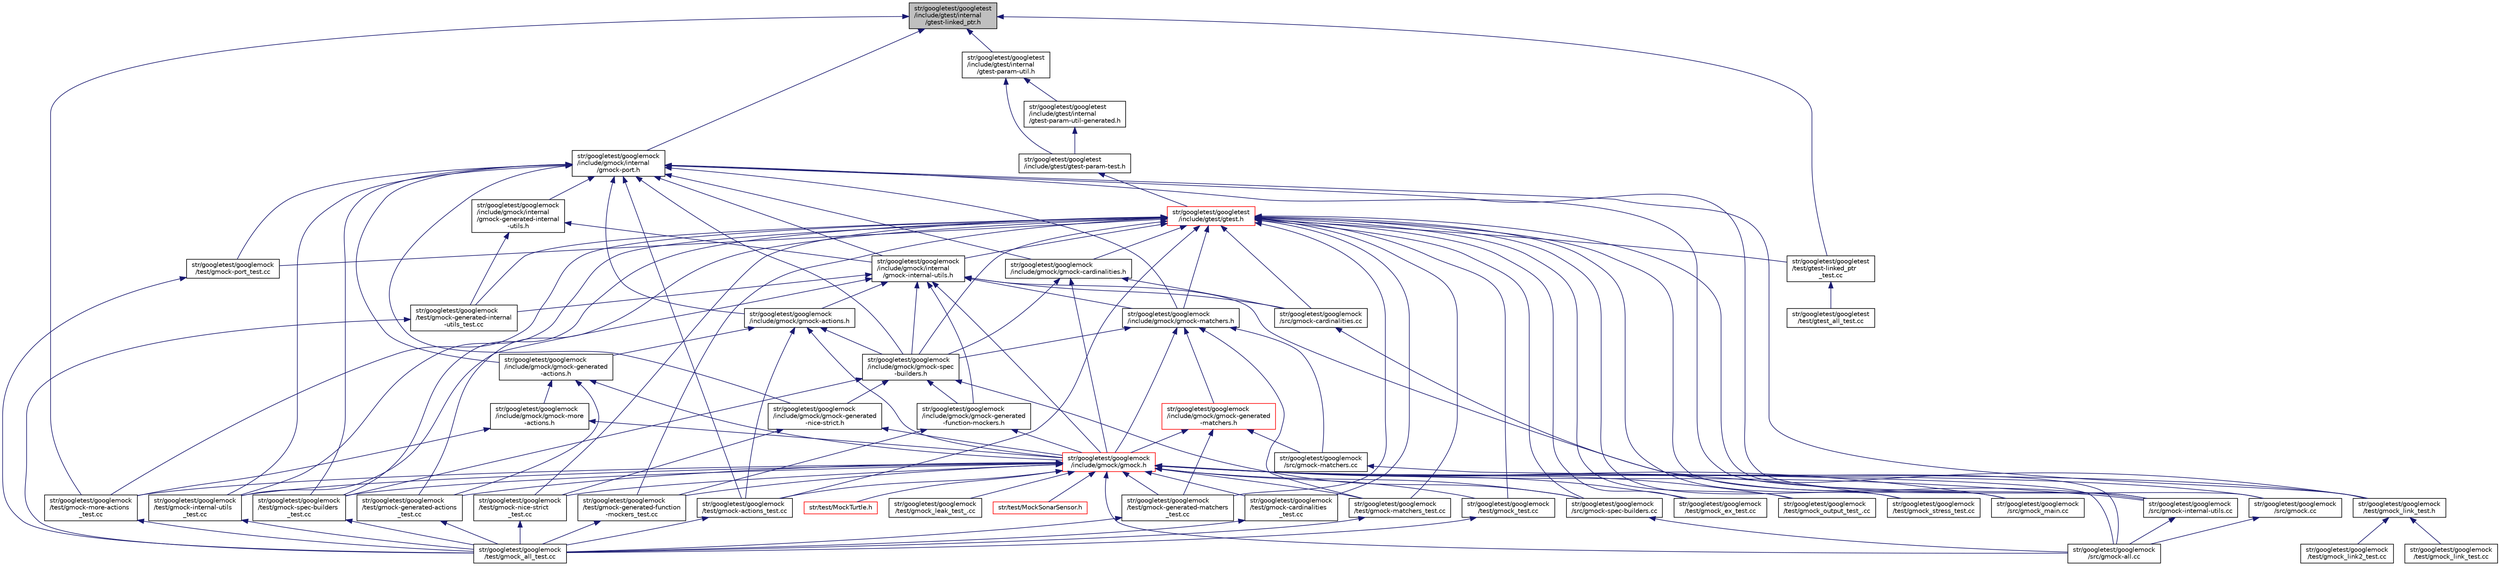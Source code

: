 digraph "str/googletest/googletest/include/gtest/internal/gtest-linked_ptr.h"
{
  edge [fontname="Helvetica",fontsize="10",labelfontname="Helvetica",labelfontsize="10"];
  node [fontname="Helvetica",fontsize="10",shape=record];
  Node23 [label="str/googletest/googletest\l/include/gtest/internal\l/gtest-linked_ptr.h",height=0.2,width=0.4,color="black", fillcolor="grey75", style="filled", fontcolor="black"];
  Node23 -> Node24 [dir="back",color="midnightblue",fontsize="10",style="solid",fontname="Helvetica"];
  Node24 [label="str/googletest/googlemock\l/include/gmock/internal\l/gmock-port.h",height=0.2,width=0.4,color="black", fillcolor="white", style="filled",URL="$d9/d59/gmock-port_8h.html"];
  Node24 -> Node25 [dir="back",color="midnightblue",fontsize="10",style="solid",fontname="Helvetica"];
  Node25 [label="str/googletest/googlemock\l/include/gmock/gmock-actions.h",height=0.2,width=0.4,color="black", fillcolor="white", style="filled",URL="$da/d9e/gmock-actions_8h.html"];
  Node25 -> Node26 [dir="back",color="midnightblue",fontsize="10",style="solid",fontname="Helvetica"];
  Node26 [label="str/googletest/googlemock\l/include/gmock/gmock-generated\l-actions.h",height=0.2,width=0.4,color="black", fillcolor="white", style="filled",URL="$dd/d5a/gmock-generated-actions_8h.html"];
  Node26 -> Node27 [dir="back",color="midnightblue",fontsize="10",style="solid",fontname="Helvetica"];
  Node27 [label="str/googletest/googlemock\l/include/gmock/gmock-more\l-actions.h",height=0.2,width=0.4,color="black", fillcolor="white", style="filled",URL="$d1/d58/gmock-more-actions_8h.html"];
  Node27 -> Node28 [dir="back",color="midnightblue",fontsize="10",style="solid",fontname="Helvetica"];
  Node28 [label="str/googletest/googlemock\l/include/gmock/gmock.h",height=0.2,width=0.4,color="red", fillcolor="white", style="filled",URL="$de/d13/gmock_8h.html"];
  Node28 -> Node29 [dir="back",color="midnightblue",fontsize="10",style="solid",fontname="Helvetica"];
  Node29 [label="str/googletest/googlemock\l/src/gmock-all.cc",height=0.2,width=0.4,color="black", fillcolor="white", style="filled",URL="$d5/d34/gmock-all_8cc.html"];
  Node28 -> Node30 [dir="back",color="midnightblue",fontsize="10",style="solid",fontname="Helvetica"];
  Node30 [label="str/googletest/googlemock\l/src/gmock-internal-utils.cc",height=0.2,width=0.4,color="black", fillcolor="white", style="filled",URL="$db/d0e/gmock-internal-utils_8cc.html"];
  Node30 -> Node29 [dir="back",color="midnightblue",fontsize="10",style="solid",fontname="Helvetica"];
  Node28 -> Node31 [dir="back",color="midnightblue",fontsize="10",style="solid",fontname="Helvetica"];
  Node31 [label="str/googletest/googlemock\l/src/gmock-spec-builders.cc",height=0.2,width=0.4,color="black", fillcolor="white", style="filled",URL="$d8/d4d/gmock-spec-builders_8cc.html"];
  Node31 -> Node29 [dir="back",color="midnightblue",fontsize="10",style="solid",fontname="Helvetica"];
  Node28 -> Node32 [dir="back",color="midnightblue",fontsize="10",style="solid",fontname="Helvetica"];
  Node32 [label="str/googletest/googlemock\l/src/gmock.cc",height=0.2,width=0.4,color="black", fillcolor="white", style="filled",URL="$d9/d00/gmock_8cc.html"];
  Node32 -> Node29 [dir="back",color="midnightblue",fontsize="10",style="solid",fontname="Helvetica"];
  Node28 -> Node33 [dir="back",color="midnightblue",fontsize="10",style="solid",fontname="Helvetica"];
  Node33 [label="str/googletest/googlemock\l/src/gmock_main.cc",height=0.2,width=0.4,color="black", fillcolor="white", style="filled",URL="$dd/d93/gmock__main_8cc.html"];
  Node28 -> Node34 [dir="back",color="midnightblue",fontsize="10",style="solid",fontname="Helvetica"];
  Node34 [label="str/googletest/googlemock\l/test/gmock-actions_test.cc",height=0.2,width=0.4,color="black", fillcolor="white", style="filled",URL="$d0/d81/gmock-actions__test_8cc.html"];
  Node34 -> Node35 [dir="back",color="midnightblue",fontsize="10",style="solid",fontname="Helvetica"];
  Node35 [label="str/googletest/googlemock\l/test/gmock_all_test.cc",height=0.2,width=0.4,color="black", fillcolor="white", style="filled",URL="$d6/d40/gmock__all__test_8cc.html"];
  Node28 -> Node36 [dir="back",color="midnightblue",fontsize="10",style="solid",fontname="Helvetica"];
  Node36 [label="str/googletest/googlemock\l/test/gmock-cardinalities\l_test.cc",height=0.2,width=0.4,color="black", fillcolor="white", style="filled",URL="$d9/d45/gmock-cardinalities__test_8cc.html"];
  Node36 -> Node35 [dir="back",color="midnightblue",fontsize="10",style="solid",fontname="Helvetica"];
  Node28 -> Node37 [dir="back",color="midnightblue",fontsize="10",style="solid",fontname="Helvetica"];
  Node37 [label="str/googletest/googlemock\l/test/gmock-generated-actions\l_test.cc",height=0.2,width=0.4,color="black", fillcolor="white", style="filled",URL="$d1/d2e/gmock-generated-actions__test_8cc.html"];
  Node37 -> Node35 [dir="back",color="midnightblue",fontsize="10",style="solid",fontname="Helvetica"];
  Node28 -> Node38 [dir="back",color="midnightblue",fontsize="10",style="solid",fontname="Helvetica"];
  Node38 [label="str/googletest/googlemock\l/test/gmock-generated-function\l-mockers_test.cc",height=0.2,width=0.4,color="black", fillcolor="white", style="filled",URL="$d3/dcf/gmock-generated-function-mockers__test_8cc.html"];
  Node38 -> Node35 [dir="back",color="midnightblue",fontsize="10",style="solid",fontname="Helvetica"];
  Node28 -> Node39 [dir="back",color="midnightblue",fontsize="10",style="solid",fontname="Helvetica"];
  Node39 [label="str/googletest/googlemock\l/test/gmock-generated-matchers\l_test.cc",height=0.2,width=0.4,color="black", fillcolor="white", style="filled",URL="$d1/d5b/gmock-generated-matchers__test_8cc.html"];
  Node39 -> Node35 [dir="back",color="midnightblue",fontsize="10",style="solid",fontname="Helvetica"];
  Node28 -> Node40 [dir="back",color="midnightblue",fontsize="10",style="solid",fontname="Helvetica"];
  Node40 [label="str/googletest/googlemock\l/test/gmock-internal-utils\l_test.cc",height=0.2,width=0.4,color="black", fillcolor="white", style="filled",URL="$d2/d16/gmock-internal-utils__test_8cc.html"];
  Node40 -> Node35 [dir="back",color="midnightblue",fontsize="10",style="solid",fontname="Helvetica"];
  Node28 -> Node41 [dir="back",color="midnightblue",fontsize="10",style="solid",fontname="Helvetica"];
  Node41 [label="str/googletest/googlemock\l/test/gmock-matchers_test.cc",height=0.2,width=0.4,color="black", fillcolor="white", style="filled",URL="$d6/d74/gmock-matchers__test_8cc.html"];
  Node41 -> Node35 [dir="back",color="midnightblue",fontsize="10",style="solid",fontname="Helvetica"];
  Node28 -> Node42 [dir="back",color="midnightblue",fontsize="10",style="solid",fontname="Helvetica"];
  Node42 [label="str/googletest/googlemock\l/test/gmock-more-actions\l_test.cc",height=0.2,width=0.4,color="black", fillcolor="white", style="filled",URL="$d6/df4/gmock-more-actions__test_8cc.html"];
  Node42 -> Node35 [dir="back",color="midnightblue",fontsize="10",style="solid",fontname="Helvetica"];
  Node28 -> Node43 [dir="back",color="midnightblue",fontsize="10",style="solid",fontname="Helvetica"];
  Node43 [label="str/googletest/googlemock\l/test/gmock-nice-strict\l_test.cc",height=0.2,width=0.4,color="black", fillcolor="white", style="filled",URL="$d4/d2e/gmock-nice-strict__test_8cc.html"];
  Node43 -> Node35 [dir="back",color="midnightblue",fontsize="10",style="solid",fontname="Helvetica"];
  Node28 -> Node44 [dir="back",color="midnightblue",fontsize="10",style="solid",fontname="Helvetica"];
  Node44 [label="str/googletest/googlemock\l/test/gmock-spec-builders\l_test.cc",height=0.2,width=0.4,color="black", fillcolor="white", style="filled",URL="$d4/d79/gmock-spec-builders__test_8cc.html"];
  Node44 -> Node35 [dir="back",color="midnightblue",fontsize="10",style="solid",fontname="Helvetica"];
  Node28 -> Node45 [dir="back",color="midnightblue",fontsize="10",style="solid",fontname="Helvetica"];
  Node45 [label="str/googletest/googlemock\l/test/gmock_ex_test.cc",height=0.2,width=0.4,color="black", fillcolor="white", style="filled",URL="$d4/d18/gmock__ex__test_8cc.html"];
  Node28 -> Node46 [dir="back",color="midnightblue",fontsize="10",style="solid",fontname="Helvetica"];
  Node46 [label="str/googletest/googlemock\l/test/gmock_leak_test_.cc",height=0.2,width=0.4,color="black", fillcolor="white", style="filled",URL="$d6/de5/gmock__leak__test___8cc.html"];
  Node28 -> Node47 [dir="back",color="midnightblue",fontsize="10",style="solid",fontname="Helvetica"];
  Node47 [label="str/googletest/googlemock\l/test/gmock_link_test.h",height=0.2,width=0.4,color="black", fillcolor="white", style="filled",URL="$d8/dce/gmock__link__test_8h.html"];
  Node47 -> Node48 [dir="back",color="midnightblue",fontsize="10",style="solid",fontname="Helvetica"];
  Node48 [label="str/googletest/googlemock\l/test/gmock_link2_test.cc",height=0.2,width=0.4,color="black", fillcolor="white", style="filled",URL="$d9/d3a/gmock__link2__test_8cc.html"];
  Node47 -> Node49 [dir="back",color="midnightblue",fontsize="10",style="solid",fontname="Helvetica"];
  Node49 [label="str/googletest/googlemock\l/test/gmock_link_test.cc",height=0.2,width=0.4,color="black", fillcolor="white", style="filled",URL="$d3/d4d/gmock__link__test_8cc.html"];
  Node28 -> Node50 [dir="back",color="midnightblue",fontsize="10",style="solid",fontname="Helvetica"];
  Node50 [label="str/googletest/googlemock\l/test/gmock_output_test_.cc",height=0.2,width=0.4,color="black", fillcolor="white", style="filled",URL="$db/d29/gmock__output__test___8cc.html"];
  Node28 -> Node51 [dir="back",color="midnightblue",fontsize="10",style="solid",fontname="Helvetica"];
  Node51 [label="str/googletest/googlemock\l/test/gmock_stress_test.cc",height=0.2,width=0.4,color="black", fillcolor="white", style="filled",URL="$da/d1d/gmock__stress__test_8cc.html"];
  Node28 -> Node52 [dir="back",color="midnightblue",fontsize="10",style="solid",fontname="Helvetica"];
  Node52 [label="str/googletest/googlemock\l/test/gmock_test.cc",height=0.2,width=0.4,color="black", fillcolor="white", style="filled",URL="$d0/d02/gmock__test_8cc.html"];
  Node52 -> Node35 [dir="back",color="midnightblue",fontsize="10",style="solid",fontname="Helvetica"];
  Node28 -> Node53 [dir="back",color="midnightblue",fontsize="10",style="solid",fontname="Helvetica"];
  Node53 [label="str/test/MockSonarSensor.h",height=0.2,width=0.4,color="red", fillcolor="white", style="filled",URL="$d5/dcd/_mock_sonar_sensor_8h.html"];
  Node28 -> Node55 [dir="back",color="midnightblue",fontsize="10",style="solid",fontname="Helvetica"];
  Node55 [label="str/test/MockTurtle.h",height=0.2,width=0.4,color="red", fillcolor="white", style="filled",URL="$d0/d23/_mock_turtle_8h.html"];
  Node27 -> Node42 [dir="back",color="midnightblue",fontsize="10",style="solid",fontname="Helvetica"];
  Node26 -> Node28 [dir="back",color="midnightblue",fontsize="10",style="solid",fontname="Helvetica"];
  Node26 -> Node37 [dir="back",color="midnightblue",fontsize="10",style="solid",fontname="Helvetica"];
  Node25 -> Node57 [dir="back",color="midnightblue",fontsize="10",style="solid",fontname="Helvetica"];
  Node57 [label="str/googletest/googlemock\l/include/gmock/gmock-spec\l-builders.h",height=0.2,width=0.4,color="black", fillcolor="white", style="filled",URL="$de/d98/gmock-spec-builders_8h.html"];
  Node57 -> Node58 [dir="back",color="midnightblue",fontsize="10",style="solid",fontname="Helvetica"];
  Node58 [label="str/googletest/googlemock\l/include/gmock/gmock-generated\l-function-mockers.h",height=0.2,width=0.4,color="black", fillcolor="white", style="filled",URL="$da/d4c/gmock-generated-function-mockers_8h.html"];
  Node58 -> Node28 [dir="back",color="midnightblue",fontsize="10",style="solid",fontname="Helvetica"];
  Node58 -> Node38 [dir="back",color="midnightblue",fontsize="10",style="solid",fontname="Helvetica"];
  Node57 -> Node59 [dir="back",color="midnightblue",fontsize="10",style="solid",fontname="Helvetica"];
  Node59 [label="str/googletest/googlemock\l/include/gmock/gmock-generated\l-nice-strict.h",height=0.2,width=0.4,color="black", fillcolor="white", style="filled",URL="$db/da6/gmock-generated-nice-strict_8h.html"];
  Node59 -> Node28 [dir="back",color="midnightblue",fontsize="10",style="solid",fontname="Helvetica"];
  Node59 -> Node43 [dir="back",color="midnightblue",fontsize="10",style="solid",fontname="Helvetica"];
  Node57 -> Node31 [dir="back",color="midnightblue",fontsize="10",style="solid",fontname="Helvetica"];
  Node57 -> Node44 [dir="back",color="midnightblue",fontsize="10",style="solid",fontname="Helvetica"];
  Node25 -> Node28 [dir="back",color="midnightblue",fontsize="10",style="solid",fontname="Helvetica"];
  Node25 -> Node34 [dir="back",color="midnightblue",fontsize="10",style="solid",fontname="Helvetica"];
  Node24 -> Node60 [dir="back",color="midnightblue",fontsize="10",style="solid",fontname="Helvetica"];
  Node60 [label="str/googletest/googlemock\l/include/gmock/gmock-cardinalities.h",height=0.2,width=0.4,color="black", fillcolor="white", style="filled",URL="$d9/dab/gmock-cardinalities_8h.html"];
  Node60 -> Node57 [dir="back",color="midnightblue",fontsize="10",style="solid",fontname="Helvetica"];
  Node60 -> Node28 [dir="back",color="midnightblue",fontsize="10",style="solid",fontname="Helvetica"];
  Node60 -> Node61 [dir="back",color="midnightblue",fontsize="10",style="solid",fontname="Helvetica"];
  Node61 [label="str/googletest/googlemock\l/src/gmock-cardinalities.cc",height=0.2,width=0.4,color="black", fillcolor="white", style="filled",URL="$d8/d4c/gmock-cardinalities_8cc.html"];
  Node61 -> Node29 [dir="back",color="midnightblue",fontsize="10",style="solid",fontname="Helvetica"];
  Node24 -> Node26 [dir="back",color="midnightblue",fontsize="10",style="solid",fontname="Helvetica"];
  Node24 -> Node59 [dir="back",color="midnightblue",fontsize="10",style="solid",fontname="Helvetica"];
  Node24 -> Node62 [dir="back",color="midnightblue",fontsize="10",style="solid",fontname="Helvetica"];
  Node62 [label="str/googletest/googlemock\l/include/gmock/gmock-matchers.h",height=0.2,width=0.4,color="black", fillcolor="white", style="filled",URL="$dc/db1/gmock-matchers_8h.html"];
  Node62 -> Node63 [dir="back",color="midnightblue",fontsize="10",style="solid",fontname="Helvetica"];
  Node63 [label="str/googletest/googlemock\l/include/gmock/gmock-generated\l-matchers.h",height=0.2,width=0.4,color="red", fillcolor="white", style="filled",URL="$d7/d02/gmock-generated-matchers_8h.html"];
  Node63 -> Node28 [dir="back",color="midnightblue",fontsize="10",style="solid",fontname="Helvetica"];
  Node63 -> Node65 [dir="back",color="midnightblue",fontsize="10",style="solid",fontname="Helvetica"];
  Node65 [label="str/googletest/googlemock\l/src/gmock-matchers.cc",height=0.2,width=0.4,color="black", fillcolor="white", style="filled",URL="$d5/d5d/gmock-matchers_8cc.html"];
  Node65 -> Node29 [dir="back",color="midnightblue",fontsize="10",style="solid",fontname="Helvetica"];
  Node63 -> Node39 [dir="back",color="midnightblue",fontsize="10",style="solid",fontname="Helvetica"];
  Node62 -> Node57 [dir="back",color="midnightblue",fontsize="10",style="solid",fontname="Helvetica"];
  Node62 -> Node28 [dir="back",color="midnightblue",fontsize="10",style="solid",fontname="Helvetica"];
  Node62 -> Node65 [dir="back",color="midnightblue",fontsize="10",style="solid",fontname="Helvetica"];
  Node62 -> Node41 [dir="back",color="midnightblue",fontsize="10",style="solid",fontname="Helvetica"];
  Node24 -> Node57 [dir="back",color="midnightblue",fontsize="10",style="solid",fontname="Helvetica"];
  Node24 -> Node66 [dir="back",color="midnightblue",fontsize="10",style="solid",fontname="Helvetica"];
  Node66 [label="str/googletest/googlemock\l/include/gmock/internal\l/gmock-generated-internal\l-utils.h",height=0.2,width=0.4,color="black", fillcolor="white", style="filled",URL="$db/d06/gmock-generated-internal-utils_8h.html"];
  Node66 -> Node67 [dir="back",color="midnightblue",fontsize="10",style="solid",fontname="Helvetica"];
  Node67 [label="str/googletest/googlemock\l/include/gmock/internal\l/gmock-internal-utils.h",height=0.2,width=0.4,color="black", fillcolor="white", style="filled",URL="$dc/dea/gmock-internal-utils_8h.html"];
  Node67 -> Node25 [dir="back",color="midnightblue",fontsize="10",style="solid",fontname="Helvetica"];
  Node67 -> Node58 [dir="back",color="midnightblue",fontsize="10",style="solid",fontname="Helvetica"];
  Node67 -> Node62 [dir="back",color="midnightblue",fontsize="10",style="solid",fontname="Helvetica"];
  Node67 -> Node57 [dir="back",color="midnightblue",fontsize="10",style="solid",fontname="Helvetica"];
  Node67 -> Node28 [dir="back",color="midnightblue",fontsize="10",style="solid",fontname="Helvetica"];
  Node67 -> Node61 [dir="back",color="midnightblue",fontsize="10",style="solid",fontname="Helvetica"];
  Node67 -> Node30 [dir="back",color="midnightblue",fontsize="10",style="solid",fontname="Helvetica"];
  Node67 -> Node68 [dir="back",color="midnightblue",fontsize="10",style="solid",fontname="Helvetica"];
  Node68 [label="str/googletest/googlemock\l/test/gmock-generated-internal\l-utils_test.cc",height=0.2,width=0.4,color="black", fillcolor="white", style="filled",URL="$d2/d0b/gmock-generated-internal-utils__test_8cc.html"];
  Node68 -> Node35 [dir="back",color="midnightblue",fontsize="10",style="solid",fontname="Helvetica"];
  Node67 -> Node40 [dir="back",color="midnightblue",fontsize="10",style="solid",fontname="Helvetica"];
  Node66 -> Node68 [dir="back",color="midnightblue",fontsize="10",style="solid",fontname="Helvetica"];
  Node24 -> Node67 [dir="back",color="midnightblue",fontsize="10",style="solid",fontname="Helvetica"];
  Node24 -> Node30 [dir="back",color="midnightblue",fontsize="10",style="solid",fontname="Helvetica"];
  Node24 -> Node32 [dir="back",color="midnightblue",fontsize="10",style="solid",fontname="Helvetica"];
  Node24 -> Node34 [dir="back",color="midnightblue",fontsize="10",style="solid",fontname="Helvetica"];
  Node24 -> Node40 [dir="back",color="midnightblue",fontsize="10",style="solid",fontname="Helvetica"];
  Node24 -> Node69 [dir="back",color="midnightblue",fontsize="10",style="solid",fontname="Helvetica"];
  Node69 [label="str/googletest/googlemock\l/test/gmock-port_test.cc",height=0.2,width=0.4,color="black", fillcolor="white", style="filled",URL="$df/de5/gmock-port__test_8cc.html"];
  Node69 -> Node35 [dir="back",color="midnightblue",fontsize="10",style="solid",fontname="Helvetica"];
  Node24 -> Node44 [dir="back",color="midnightblue",fontsize="10",style="solid",fontname="Helvetica"];
  Node24 -> Node47 [dir="back",color="midnightblue",fontsize="10",style="solid",fontname="Helvetica"];
  Node23 -> Node42 [dir="back",color="midnightblue",fontsize="10",style="solid",fontname="Helvetica"];
  Node23 -> Node70 [dir="back",color="midnightblue",fontsize="10",style="solid",fontname="Helvetica"];
  Node70 [label="str/googletest/googletest\l/include/gtest/internal\l/gtest-param-util.h",height=0.2,width=0.4,color="black", fillcolor="white", style="filled",URL="$dc/df2/gtest-param-util_8h.html"];
  Node70 -> Node71 [dir="back",color="midnightblue",fontsize="10",style="solid",fontname="Helvetica"];
  Node71 [label="str/googletest/googletest\l/include/gtest/gtest-param-test.h",height=0.2,width=0.4,color="black", fillcolor="white", style="filled",URL="$d0/d31/gtest-param-test_8h.html"];
  Node71 -> Node72 [dir="back",color="midnightblue",fontsize="10",style="solid",fontname="Helvetica"];
  Node72 [label="str/googletest/googletest\l/include/gtest/gtest.h",height=0.2,width=0.4,color="red", fillcolor="white", style="filled",URL="$d8/d73/gtest_8h.html"];
  Node72 -> Node60 [dir="back",color="midnightblue",fontsize="10",style="solid",fontname="Helvetica"];
  Node72 -> Node62 [dir="back",color="midnightblue",fontsize="10",style="solid",fontname="Helvetica"];
  Node72 -> Node57 [dir="back",color="midnightblue",fontsize="10",style="solid",fontname="Helvetica"];
  Node72 -> Node67 [dir="back",color="midnightblue",fontsize="10",style="solid",fontname="Helvetica"];
  Node72 -> Node61 [dir="back",color="midnightblue",fontsize="10",style="solid",fontname="Helvetica"];
  Node72 -> Node30 [dir="back",color="midnightblue",fontsize="10",style="solid",fontname="Helvetica"];
  Node72 -> Node31 [dir="back",color="midnightblue",fontsize="10",style="solid",fontname="Helvetica"];
  Node72 -> Node33 [dir="back",color="midnightblue",fontsize="10",style="solid",fontname="Helvetica"];
  Node72 -> Node34 [dir="back",color="midnightblue",fontsize="10",style="solid",fontname="Helvetica"];
  Node72 -> Node36 [dir="back",color="midnightblue",fontsize="10",style="solid",fontname="Helvetica"];
  Node72 -> Node37 [dir="back",color="midnightblue",fontsize="10",style="solid",fontname="Helvetica"];
  Node72 -> Node38 [dir="back",color="midnightblue",fontsize="10",style="solid",fontname="Helvetica"];
  Node72 -> Node68 [dir="back",color="midnightblue",fontsize="10",style="solid",fontname="Helvetica"];
  Node72 -> Node39 [dir="back",color="midnightblue",fontsize="10",style="solid",fontname="Helvetica"];
  Node72 -> Node40 [dir="back",color="midnightblue",fontsize="10",style="solid",fontname="Helvetica"];
  Node72 -> Node41 [dir="back",color="midnightblue",fontsize="10",style="solid",fontname="Helvetica"];
  Node72 -> Node42 [dir="back",color="midnightblue",fontsize="10",style="solid",fontname="Helvetica"];
  Node72 -> Node43 [dir="back",color="midnightblue",fontsize="10",style="solid",fontname="Helvetica"];
  Node72 -> Node69 [dir="back",color="midnightblue",fontsize="10",style="solid",fontname="Helvetica"];
  Node72 -> Node44 [dir="back",color="midnightblue",fontsize="10",style="solid",fontname="Helvetica"];
  Node72 -> Node45 [dir="back",color="midnightblue",fontsize="10",style="solid",fontname="Helvetica"];
  Node72 -> Node47 [dir="back",color="midnightblue",fontsize="10",style="solid",fontname="Helvetica"];
  Node72 -> Node50 [dir="back",color="midnightblue",fontsize="10",style="solid",fontname="Helvetica"];
  Node72 -> Node51 [dir="back",color="midnightblue",fontsize="10",style="solid",fontname="Helvetica"];
  Node72 -> Node52 [dir="back",color="midnightblue",fontsize="10",style="solid",fontname="Helvetica"];
  Node72 -> Node107 [dir="back",color="midnightblue",fontsize="10",style="solid",fontname="Helvetica"];
  Node107 [label="str/googletest/googletest\l/test/gtest-linked_ptr\l_test.cc",height=0.2,width=0.4,color="black", fillcolor="white", style="filled",URL="$d9/dc5/gtest-linked__ptr__test_8cc.html"];
  Node107 -> Node82 [dir="back",color="midnightblue",fontsize="10",style="solid",fontname="Helvetica"];
  Node82 [label="str/googletest/googletest\l/test/gtest_all_test.cc",height=0.2,width=0.4,color="black", fillcolor="white", style="filled",URL="$d8/df3/gtest__all__test_8cc.html"];
  Node70 -> Node140 [dir="back",color="midnightblue",fontsize="10",style="solid",fontname="Helvetica"];
  Node140 [label="str/googletest/googletest\l/include/gtest/internal\l/gtest-param-util-generated.h",height=0.2,width=0.4,color="black", fillcolor="white", style="filled",URL="$dc/db7/gtest-param-util-generated_8h.html"];
  Node140 -> Node71 [dir="back",color="midnightblue",fontsize="10",style="solid",fontname="Helvetica"];
  Node23 -> Node107 [dir="back",color="midnightblue",fontsize="10",style="solid",fontname="Helvetica"];
}
